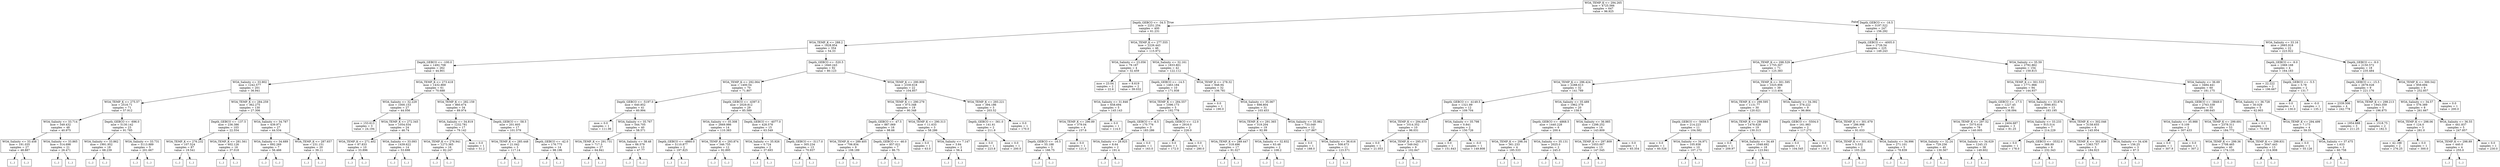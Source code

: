 digraph Tree {
node [shape=box] ;
0 [label="WOA_TEMP_K <= 294.265\nmse = 4725.566\nsamples = 647\nvalue = 96.925"] ;
1 [label="Depth_GEBCO <= -34.5\nmse = 2251.254\nsamples = 400\nvalue = 61.231"] ;
0 -> 1 [labeldistance=2.5, labelangle=45, headlabel="True"] ;
2 [label="WOA_TEMP_K <= 288.2\nmse = 1828.954\nsamples = 354\nvalue = 54.33"] ;
1 -> 2 ;
3 [label="Depth_GEBCO <= -100.0\nmse = 1492.708\nsamples = 262\nvalue = 44.901"] ;
2 -> 3 ;
4 [label="WOA_Salinity <= 33.902\nmse = 1242.577\nsamples = 201\nvalue = 36.941"] ;
3 -> 4 ;
5 [label="WOA_TEMP_K <= 275.57\nmse = 2516.71\nsamples = 71\nvalue = 57.912"] ;
4 -> 5 ;
6 [label="WOA_Salinity <= 33.714\nmse = 349.432\nsamples = 48\nvalue = 40.975"] ;
5 -> 6 ;
7 [label="WOA_Salinity <= 33.458\nmse = 191.035\nsamples = 27\nvalue = 48.887"] ;
6 -> 7 ;
8 [label="(...)"] ;
7 -> 8 ;
23 [label="(...)"] ;
7 -> 23 ;
50 [label="WOA_Salinity <= 33.865\nmse = 314.698\nsamples = 21\nvalue = 26.471"] ;
6 -> 50 ;
51 [label="(...)"] ;
50 -> 51 ;
80 [label="(...)"] ;
50 -> 80 ;
89 [label="Depth_GEBCO <= -696.0\nmse = 5130.142\nsamples = 23\nvalue = 91.785"] ;
5 -> 89 ;
90 [label="WOA_Salinity <= 33.862\nmse = 1991.952\nsamples = 18\nvalue = 68.239"] ;
89 -> 90 ;
91 [label="(...)"] ;
90 -> 91 ;
118 [label="(...)"] ;
90 -> 118 ;
125 [label="WOA_Salinity <= 33.731\nmse = 5113.889\nsamples = 5\nvalue = 201.667"] ;
89 -> 125 ;
126 [label="(...)"] ;
125 -> 126 ;
131 [label="(...)"] ;
125 -> 131 ;
132 [label="WOA_TEMP_K <= 284.259\nmse = 362.275\nsamples = 130\nvalue = 27.306"] ;
4 -> 132 ;
133 [label="Depth_GEBCO <= -137.5\nmse = 236.386\nsamples = 103\nvalue = 22.554"] ;
132 -> 133 ;
134 [label="WOA_TEMP_K <= 276.232\nmse = 107.524\nsamples = 87\nvalue = 19.541"] ;
133 -> 134 ;
135 [label="(...)"] ;
134 -> 135 ;
174 [label="(...)"] ;
134 -> 174 ;
243 [label="WOA_TEMP_K <= 281.561\nmse = 602.126\nsamples = 16\nvalue = 37.018"] ;
133 -> 243 ;
244 [label="(...)"] ;
243 -> 244 ;
251 [label="(...)"] ;
243 -> 251 ;
268 [label="WOA_Salinity <= 34.787\nmse = 439.971\nsamples = 27\nvalue = 44.534"] ;
132 -> 268 ;
269 [label="WOA_Salinity <= 34.689\nmse = 692.269\nsamples = 7\nvalue = 56.466"] ;
268 -> 269 ;
270 [label="(...)"] ;
269 -> 270 ;
279 [label="(...)"] ;
269 -> 279 ;
280 [label="WOA_TEMP_K <= 287.657\nmse = 231.151\nsamples = 20\nvalue = 39.11"] ;
268 -> 280 ;
281 [label="(...)"] ;
280 -> 281 ;
302 [label="(...)"] ;
280 -> 302 ;
313 [label="WOA_TEMP_K <= 273.418\nmse = 1432.869\nsamples = 61\nvalue = 70.688"] ;
3 -> 313 ;
314 [label="WOA_Salinity <= 32.229\nmse = 1000.153\nsamples = 27\nvalue = 44.056"] ;
313 -> 314 ;
315 [label="mse = 153.613\nsamples = 3\nvalue = 24.194"] ;
314 -> 315 ;
316 [label="WOA_TEMP_K <= 272.345\nmse = 1054.034\nsamples = 24\nvalue = 46.74"] ;
314 -> 316 ;
317 [label="WOA_TEMP_K <= 271.402\nmse = 87.833\nsamples = 10\nvalue = 33.896"] ;
316 -> 317 ;
318 [label="(...)"] ;
317 -> 318 ;
319 [label="(...)"] ;
317 -> 319 ;
332 [label="WOA_Salinity <= 33.093\nmse = 1439.622\nsamples = 14\nvalue = 53.698"] ;
316 -> 332 ;
333 [label="(...)"] ;
332 -> 333 ;
336 [label="(...)"] ;
332 -> 336 ;
337 [label="WOA_TEMP_K <= 282.159\nmse = 860.674\nsamples = 34\nvalue = 89.974"] ;
313 -> 337 ;
338 [label="WOA_Salinity <= 34.819\nmse = 1232.781\nsamples = 17\nvalue = 79.142"] ;
337 -> 338 ;
339 [label="WOA_TEMP_K <= 276.941\nmse = 1273.365\nsamples = 16\nvalue = 82.247"] ;
338 -> 339 ;
340 [label="(...)"] ;
339 -> 340 ;
341 [label="(...)"] ;
339 -> 341 ;
356 [label="mse = 0.0\nsamples = 1\nvalue = 51.2"] ;
338 -> 356 ;
357 [label="Depth_GEBCO <= -58.5\nmse = 201.605\nsamples = 17\nvalue = 101.579"] ;
337 -> 357 ;
358 [label="WOA_TEMP_K <= 285.448\nmse = 21.042\nsamples = 3\nvalue = 117.14"] ;
357 -> 358 ;
359 [label="(...)"] ;
358 -> 359 ;
360 [label="(...)"] ;
358 -> 360 ;
363 [label="Depth_GEBCO <= -42.0\nmse = 176.775\nsamples = 14\nvalue = 98.196"] ;
357 -> 363 ;
364 [label="(...)"] ;
363 -> 364 ;
381 [label="(...)"] ;
363 -> 381 ;
382 [label="Depth_GEBCO <= -520.5\nmse = 1840.243\nsamples = 92\nvalue = 80.123"] ;
2 -> 382 ;
383 [label="WOA_TEMP_K <= 292.064\nmse = 1400.54\nsamples = 70\nvalue = 71.807"] ;
382 -> 383 ;
384 [label="Depth_GEBCO <= -5197.0\nmse = 640.852\nsamples = 41\nvalue = 60.994"] ;
383 -> 384 ;
385 [label="mse = 0.0\nsamples = 1\nvalue = 111.06"] ;
384 -> 385 ;
386 [label="WOA_Salinity <= 35.767\nmse = 544.705\nsamples = 40\nvalue = 58.571"] ;
384 -> 386 ;
387 [label="WOA_TEMP_K <= 291.731\nmse = 717.3\nsamples = 27\nvalue = 64.941"] ;
386 -> 387 ;
388 [label="(...)"] ;
387 -> 388 ;
431 [label="(...)"] ;
387 -> 431 ;
432 [label="WOA_Salinity <= 38.48\nmse = 66.579\nsamples = 13\nvalue = 47.77"] ;
386 -> 432 ;
433 [label="(...)"] ;
432 -> 433 ;
454 [label="(...)"] ;
432 -> 454 ;
455 [label="Depth_GEBCO <= -4397.0\nmse = 2029.812\nsamples = 29\nvalue = 85.589"] ;
383 -> 455 ;
456 [label="WOA_Salinity <= 35.308\nmse = 2669.986\nsamples = 14\nvalue = 110.383"] ;
455 -> 456 ;
457 [label="Depth_GEBCO <= -4860.0\nmse = 5110.877\nsamples = 2\nvalue = 197.825"] ;
456 -> 457 ;
458 [label="(...)"] ;
457 -> 458 ;
459 [label="(...)"] ;
457 -> 459 ;
460 [label="WOA_TEMP_K <= 293.874\nmse = 346.755\nsamples = 12\nvalue = 92.895"] ;
456 -> 460 ;
461 [label="(...)"] ;
460 -> 461 ;
478 [label="(...)"] ;
460 -> 478 ;
479 [label="Depth_GEBCO <= -4077.0\nmse = 428.578\nsamples = 15\nvalue = 63.549"] ;
455 -> 479 ;
480 [label="WOA_Salinity <= 35.926\nmse = 0.724\nsamples = 2\nvalue = 37.693"] ;
479 -> 480 ;
481 [label="(...)"] ;
480 -> 481 ;
482 [label="(...)"] ;
480 -> 482 ;
483 [label="Depth_GEBCO <= -3117.0\nmse = 305.234\nsamples = 13\nvalue = 70.937"] ;
479 -> 483 ;
484 [label="(...)"] ;
483 -> 484 ;
493 [label="(...)"] ;
483 -> 493 ;
502 [label="WOA_TEMP_K <= 290.909\nmse = 2330.618\nsamples = 22\nvalue = 104.857"] ;
382 -> 502 ;
503 [label="WOA_TEMP_K <= 290.279\nmse = 973.348\nsamples = 19\nvalue = 90.348"] ;
502 -> 503 ;
504 [label="Depth_GEBCO <= -47.5\nmse = 887.069\nsamples = 16\nvalue = 98.66"] ;
503 -> 504 ;
505 [label="WOA_TEMP_K <= 289.405\nmse = 706.834\nsamples = 9\nvalue = 108.189"] ;
504 -> 505 ;
506 [label="(...)"] ;
505 -> 506 ;
513 [label="(...)"] ;
505 -> 513 ;
518 [label="Depth_GEBCO <= -46.0\nmse = 857.021\nsamples = 7\nvalue = 86.75"] ;
504 -> 518 ;
519 [label="(...)"] ;
518 -> 519 ;
520 [label="(...)"] ;
518 -> 520 ;
531 [label="WOA_TEMP_K <= 290.313\nmse = 11.633\nsamples = 3\nvalue = 58.286"] ;
503 -> 531 ;
532 [label="mse = 0.0\nsamples = 1\nvalue = 63.0"] ;
531 -> 532 ;
533 [label="WOA_Salinity <= 7.147\nmse = 3.84\nsamples = 2\nvalue = 56.4"] ;
531 -> 533 ;
534 [label="(...)"] ;
533 -> 534 ;
535 [label="(...)"] ;
533 -> 535 ;
536 [label="WOA_TEMP_K <= 293.221\nmse = 394.186\nsamples = 3\nvalue = 203.52"] ;
502 -> 536 ;
537 [label="Depth_GEBCO <= -361.0\nmse = 141.61\nsamples = 2\nvalue = 211.9"] ;
536 -> 537 ;
538 [label="mse = 0.0\nsamples = 1\nvalue = 223.8"] ;
537 -> 538 ;
539 [label="mse = 0.0\nsamples = 1\nvalue = 200.0"] ;
537 -> 539 ;
540 [label="mse = 0.0\nsamples = 1\nvalue = 170.0"] ;
536 -> 540 ;
541 [label="WOA_TEMP_K <= 277.555\nmse = 2226.443\nsamples = 46\nvalue = 115.972"] ;
1 -> 541 ;
542 [label="WOA_Salinity <= 23.056\nmse = 79.187\nsamples = 4\nvalue = 32.459"] ;
541 -> 542 ;
543 [label="mse = 23.04\nsamples = 2\nvalue = 22.6"] ;
542 -> 543 ;
544 [label="mse = 8.619\nsamples = 2\nvalue = 39.032"] ;
542 -> 544 ;
545 [label="WOA_Salinity <= 32.161\nmse = 1833.801\nsamples = 42\nvalue = 122.112"] ;
541 -> 545 ;
546 [label="Depth_GEBCO <= -14.5\nmse = 1463.184\nsamples = 10\nvalue = 171.938"] ;
545 -> 546 ;
547 [label="WOA_Salinity <= 31.846\nmse = 658.694\nsamples = 5\nvalue = 145.143"] ;
546 -> 547 ;
548 [label="WOA_TEMP_K <= 290.89\nmse = 379.04\nsamples = 4\nvalue = 157.6"] ;
547 -> 548 ;
549 [label="Depth_GEBCO <= -16.5\nmse = 55.188\nsamples = 3\nvalue = 166.75"] ;
548 -> 549 ;
550 [label="(...)"] ;
549 -> 550 ;
553 [label="(...)"] ;
549 -> 553 ;
554 [label="mse = 0.0\nsamples = 1\nvalue = 121.0"] ;
548 -> 554 ;
555 [label="mse = 0.0\nsamples = 1\nvalue = 114.0"] ;
547 -> 555 ;
556 [label="WOA_TEMP_K <= 284.557\nmse = 1096.173\nsamples = 5\nvalue = 192.778"] ;
546 -> 556 ;
557 [label="Depth_GEBCO <= -6.5\nmse = 170.776\nsamples = 3\nvalue = 183.286"] ;
556 -> 557 ;
558 [label="WOA_Salinity <= 28.925\nmse = 8.64\nsamples = 2\nvalue = 191.4"] ;
557 -> 558 ;
559 [label="(...)"] ;
558 -> 559 ;
560 [label="(...)"] ;
558 -> 560 ;
561 [label="mse = 0.0\nsamples = 1\nvalue = 163.0"] ;
557 -> 561 ;
562 [label="Depth_GEBCO <= -12.0\nmse = 2916.0\nsamples = 2\nvalue = 226.0"] ;
556 -> 562 ;
563 [label="mse = 0.0\nsamples = 1\nvalue = 172.0"] ;
562 -> 563 ;
564 [label="mse = 0.0\nsamples = 1\nvalue = 280.0"] ;
562 -> 564 ;
565 [label="WOA_TEMP_K <= 278.32\nmse = 948.94\nsamples = 32\nvalue = 106.781"] ;
545 -> 565 ;
566 [label="mse = 0.0\nsamples = 1\nvalue = 190.0"] ;
565 -> 566 ;
567 [label="WOA_Salinity <= 35.067\nmse = 698.804\nsamples = 31\nvalue = 103.453"] ;
565 -> 567 ;
568 [label="WOA_TEMP_K <= 291.365\nmse = 319.204\nsamples = 19\nvalue = 92.99"] ;
567 -> 568 ;
569 [label="WOA_TEMP_K <= 289.447\nmse = 318.496\nsamples = 17\nvalue = 91.027"] ;
568 -> 569 ;
570 [label="(...)"] ;
569 -> 570 ;
589 [label="(...)"] ;
569 -> 589 ;
602 [label="WOA_Salinity <= 32.832\nmse = 63.48\nsamples = 2\nvalue = 108.2"] ;
568 -> 602 ;
603 [label="(...)"] ;
602 -> 603 ;
604 [label="(...)"] ;
602 -> 604 ;
605 [label="WOA_Salinity <= 35.982\nmse = 733.049\nsamples = 12\nvalue = 127.867"] ;
567 -> 605 ;
606 [label="mse = 0.0\nsamples = 1\nvalue = 188.0"] ;
605 -> 606 ;
607 [label="WOA_Salinity <= 36.616\nmse = 508.673\nsamples = 11\nvalue = 123.571"] ;
605 -> 607 ;
608 [label="(...)"] ;
607 -> 608 ;
615 [label="(...)"] ;
607 -> 615 ;
616 [label="Depth_GEBCO <= -16.5\nmse = 3197.522\nsamples = 247\nvalue = 156.292"] ;
0 -> 616 [labeldistance=2.5, labelangle=-45, headlabel="False"] ;
617 [label="Depth_GEBCO <= -4005.0\nmse = 2726.54\nsamples = 225\nvalue = 149.243"] ;
616 -> 617 ;
618 [label="WOA_TEMP_K <= 298.529\nmse = 1755.307\nsamples = 71\nvalue = 125.383"] ;
617 -> 618 ;
619 [label="WOA_TEMP_K <= 296.424\nmse = 2288.613\nsamples = 32\nvalue = 141.789"] ;
618 -> 619 ;
620 [label="Depth_GEBCO <= -4149.5\nmse = 1321.89\nsamples = 12\nvalue = 109.704"] ;
619 -> 620 ;
621 [label="WOA_TEMP_K <= 294.633\nmse = 1014.352\nsamples = 10\nvalue = 96.031"] ;
620 -> 621 ;
622 [label="mse = 0.0\nsamples = 1\nvalue = 21.053"] ;
621 -> 622 ;
623 [label="WOA_TEMP_K <= 295.375\nmse = 549.042\nsamples = 9\nvalue = 102.847"] ;
621 -> 623 ;
624 [label="(...)"] ;
623 -> 624 ;
633 [label="(...)"] ;
623 -> 633 ;
638 [label="WOA_Salinity <= 35.798\nmse = 0.841\nsamples = 2\nvalue = 150.726"] ;
620 -> 638 ;
639 [label="mse = 0.0\nsamples = 1\nvalue = 151.643"] ;
638 -> 639 ;
640 [label="mse = -0.0\nsamples = 1\nvalue = 149.808"] ;
638 -> 640 ;
641 [label="WOA_Salinity <= 35.489\nmse = 1962.379\nsamples = 20\nvalue = 158.9"] ;
619 -> 641 ;
642 [label="Depth_GEBCO <= -4868.5\nmse = 1440.228\nsamples = 6\nvalue = 200.4"] ;
641 -> 642 ;
643 [label="WOA_TEMP_K <= 298.34\nmse = 361.233\nsamples = 4\nvalue = 185.533"] ;
642 -> 643 ;
644 [label="(...)"] ;
643 -> 644 ;
649 [label="(...)"] ;
643 -> 649 ;
650 [label="WOA_Salinity <= 35.131\nmse = 2025.0\nsamples = 2\nvalue = 245.0"] ;
642 -> 650 ;
651 [label="(...)"] ;
650 -> 651 ;
652 [label="(...)"] ;
650 -> 652 ;
653 [label="WOA_Salinity <= 36.985\nmse = 1298.252\nsamples = 14\nvalue = 143.809"] ;
641 -> 653 ;
654 [label="WOA_TEMP_K <= 297.809\nmse = 1053.007\nsamples = 13\nvalue = 147.545"] ;
653 -> 654 ;
655 [label="(...)"] ;
654 -> 655 ;
678 [label="(...)"] ;
654 -> 678 ;
679 [label="mse = 0.0\nsamples = 1\nvalue = 65.354"] ;
653 -> 679 ;
680 [label="WOA_TEMP_K <= 301.595\nmse = 1025.906\nsamples = 39\nvalue = 113.404"] ;
618 -> 680 ;
681 [label="WOA_TEMP_K <= 299.595\nmse = 1131.77\nsamples = 30\nvalue = 120.021"] ;
680 -> 681 ;
682 [label="Depth_GEBCO <= -5659.5\nmse = 214.223\nsamples = 11\nvalue = 104.582"] ;
681 -> 682 ;
683 [label="mse = 0.0\nsamples = 1\nvalue = 60.526"] ;
682 -> 683 ;
684 [label="WOA_Salinity <= 34.971\nmse = 105.938\nsamples = 10\nvalue = 107.173"] ;
682 -> 684 ;
685 [label="(...)"] ;
684 -> 685 ;
688 [label="(...)"] ;
684 -> 688 ;
703 [label="WOA_TEMP_K <= 299.886\nmse = 1478.628\nsamples = 19\nvalue = 130.313"] ;
681 -> 703 ;
704 [label="mse = 0.0\nsamples = 1\nvalue = 209.97"] ;
703 -> 704 ;
705 [label="WOA_Salinity <= 34.49\nmse = 1048.692\nsamples = 18\nvalue = 123.941"] ;
703 -> 705 ;
706 [label="(...)"] ;
705 -> 706 ;
715 [label="(...)"] ;
705 -> 715 ;
740 [label="WOA_Salinity <= 34.392\nmse = 378.222\nsamples = 9\nvalue = 96.864"] ;
680 -> 740 ;
741 [label="Depth_GEBCO <= -5504.0\nmse = 161.983\nsamples = 2\nvalue = 117.273"] ;
740 -> 741 ;
742 [label="mse = 0.0\nsamples = 1\nvalue = 104.545"] ;
741 -> 742 ;
743 [label="mse = 0.0\nsamples = 1\nvalue = 130.0"] ;
741 -> 743 ;
744 [label="WOA_TEMP_K <= 301.679\nmse = 286.998\nsamples = 7\nvalue = 91.033"] ;
740 -> 744 ;
745 [label="WOA_TEMP_K <= 301.631\nmse = 5.532\nsamples = 2\nvalue = 103.226"] ;
744 -> 745 ;
746 [label="(...)"] ;
745 -> 746 ;
747 [label="(...)"] ;
745 -> 747 ;
748 [label="WOA_Salinity <= 34.996\nmse = 271.101\nsamples = 5\nvalue = 78.839"] ;
744 -> 748 ;
749 [label="(...)"] ;
748 -> 749 ;
754 [label="(...)"] ;
748 -> 754 ;
757 [label="WOA_Salinity <= 35.59\nmse = 2792.862\nsamples = 154\nvalue = 159.815"] ;
617 -> 757 ;
758 [label="WOA_TEMP_K <= 301.533\nmse = 1771.966\nsamples = 94\nvalue = 144.937"] ;
757 -> 758 ;
759 [label="Depth_GEBCO <= -17.5\nmse = 1227.45\nsamples = 81\nvalue = 138.094"] ;
758 -> 759 ;
760 [label="WOA_TEMP_K <= 297.52\nmse = 1075.616\nsamples = 78\nvalue = 140.005"] ;
759 -> 760 ;
761 [label="WOA_Salinity <= 32.24\nmse = 729.256\nsamples = 40\nvalue = 130.567"] ;
760 -> 761 ;
762 [label="(...)"] ;
761 -> 762 ;
763 [label="(...)"] ;
761 -> 763 ;
820 [label="WOA_Salinity <= 34.629\nmse = 1245.15\nsamples = 38\nvalue = 149.602"] ;
760 -> 820 ;
821 [label="(...)"] ;
820 -> 821 ;
866 [label="(...)"] ;
820 -> 866 ;
889 [label="mse = 2404.687\nsamples = 3\nvalue = 81.25"] ;
759 -> 889 ;
890 [label="WOA_Salinity <= 33.876\nmse = 3090.851\nsamples = 13\nvalue = 183.195"] ;
758 -> 890 ;
891 [label="WOA_Salinity <= 33.233\nmse = 915.514\nsamples = 7\nvalue = 214.229"] ;
890 -> 891 ;
892 [label="mse = 0.0\nsamples = 1\nvalue = 178.0"] ;
891 -> 892 ;
893 [label="Depth_GEBCO <= -3532.0\nmse = 388.89\nsamples = 6\nvalue = 232.343"] ;
891 -> 893 ;
894 [label="(...)"] ;
893 -> 894 ;
901 [label="(...)"] ;
893 -> 901 ;
902 [label="WOA_TEMP_K <= 302.046\nmse = 3158.655\nsamples = 6\nvalue = 145.954"] ;
890 -> 902 ;
903 [label="WOA_TEMP_K <= 301.839\nmse = 1363.757\nsamples = 3\nvalue = 184.923"] ;
902 -> 903 ;
904 [label="(...)"] ;
903 -> 904 ;
905 [label="(...)"] ;
903 -> 905 ;
906 [label="WOA_Salinity <= 34.436\nmse = 156.25\nsamples = 3\nvalue = 87.5"] ;
902 -> 906 ;
907 [label="(...)"] ;
906 -> 907 ;
910 [label="(...)"] ;
906 -> 910 ;
911 [label="WOA_Salinity <= 36.69\nmse = 3484.441\nsamples = 60\nvalue = 181.175"] ;
757 -> 911 ;
912 [label="Depth_GEBCO <= -3849.0\nmse = 2763.339\nsamples = 55\nvalue = 188.645"] ;
911 -> 912 ;
913 [label="WOA_Salinity <= 35.988\nmse = 0.109\nsamples = 2\nvalue = 307.433"] ;
912 -> 913 ;
914 [label="mse = 0.0\nsamples = 1\nvalue = 307.9"] ;
913 -> 914 ;
915 [label="mse = 0.0\nsamples = 1\nvalue = 307.2"] ;
913 -> 915 ;
916 [label="WOA_TEMP_K <= 299.691\nmse = 2378.311\nsamples = 53\nvalue = 184.772"] ;
912 -> 916 ;
917 [label="WOA_TEMP_K <= 299.36\nmse = 1708.465\nsamples = 40\nvalue = 174.135"] ;
916 -> 917 ;
918 [label="(...)"] ;
917 -> 918 ;
959 [label="(...)"] ;
917 -> 959 ;
960 [label="WOA_TEMP_K <= 299.831\nmse = 3047.443\nsamples = 13\nvalue = 214.908"] ;
916 -> 960 ;
961 [label="(...)"] ;
960 -> 961 ;
964 [label="(...)"] ;
960 -> 964 ;
977 [label="WOA_Salinity <= 36.728\nmse = 30.029\nsamples = 5\nvalue = 62.903"] ;
911 -> 977 ;
978 [label="mse = 0.0\nsamples = 1\nvalue = 70.009"] ;
977 -> 978 ;
979 [label="WOA_TEMP_K <= 294.499\nmse = 7.173\nsamples = 4\nvalue = 59.35"] ;
977 -> 979 ;
980 [label="mse = 0.0\nsamples = 1\nvalue = 55.126"] ;
979 -> 980 ;
981 [label="WOA_Salinity <= 37.475\nmse = 1.633\nsamples = 3\nvalue = 60.758"] ;
979 -> 981 ;
982 [label="(...)"] ;
981 -> 982 ;
983 [label="(...)"] ;
981 -> 983 ;
984 [label="WOA_Salinity <= 33.16\nmse = 2665.918\nsamples = 22\nvalue = 223.922"] ;
616 -> 984 ;
985 [label="Depth_GEBCO <= -9.0\nmse = 1069.168\nsamples = 4\nvalue = 164.183"] ;
984 -> 985 ;
986 [label="mse = 22.222\nsamples = 2\nvalue = 196.667"] ;
985 -> 986 ;
987 [label="Depth_GEBCO <= -5.5\nmse = 5.78\nsamples = 2\nvalue = 131.7"] ;
985 -> 987 ;
988 [label="mse = 0.0\nsamples = 1\nvalue = 130.0"] ;
987 -> 988 ;
989 [label="mse = -0.0\nsamples = 1\nvalue = 135.1"] ;
987 -> 989 ;
990 [label="Depth_GEBCO <= -9.0\nmse = 2150.572\nsamples = 18\nvalue = 235.484"] ;
984 -> 990 ;
991 [label="Depth_GEBCO <= -15.5\nmse = 2678.028\nsamples = 9\nvalue = 221.176"] ;
990 -> 991 ;
992 [label="mse = 2339.506\nsamples = 4\nvalue = 242.778"] ;
991 -> 992 ;
993 [label="WOA_TEMP_K <= 298.213\nmse = 1943.359\nsamples = 5\nvalue = 196.875"] ;
991 -> 993 ;
994 [label="mse = 1954.688\nsamples = 3\nvalue = 211.25"] ;
993 -> 994 ;
995 [label="mse = 1518.75\nsamples = 2\nvalue = 182.5"] ;
993 -> 995 ;
996 [label="WOA_TEMP_K <= 300.542\nmse = 959.694\nsamples = 9\nvalue = 252.857"] ;
990 -> 996 ;
997 [label="WOA_Salinity <= 34.57\nmse = 576.389\nsamples = 8\nvalue = 261.667"] ;
996 -> 997 ;
998 [label="WOA_TEMP_K <= 298.06\nmse = 124.0\nsamples = 3\nvalue = 281.0"] ;
997 -> 998 ;
999 [label="mse = 42.188\nsamples = 2\nvalue = 276.25"] ;
998 -> 999 ;
1000 [label="mse = 0.0\nsamples = 1\nvalue = 300.0"] ;
998 -> 1000 ;
1001 [label="WOA_Salinity <= 36.55\nmse = 441.837\nsamples = 5\nvalue = 247.857"] ;
997 -> 1001 ;
1002 [label="WOA_TEMP_K <= 298.89\nmse = 440.0\nsamples = 4\nvalue = 255.0"] ;
1001 -> 1002 ;
1003 [label="(...)"] ;
1002 -> 1003 ;
1004 [label="(...)"] ;
1002 -> 1004 ;
1007 [label="mse = 0.0\nsamples = 1\nvalue = 230.0"] ;
1001 -> 1007 ;
1008 [label="mse = 0.0\nsamples = 1\nvalue = 200.0"] ;
996 -> 1008 ;
}